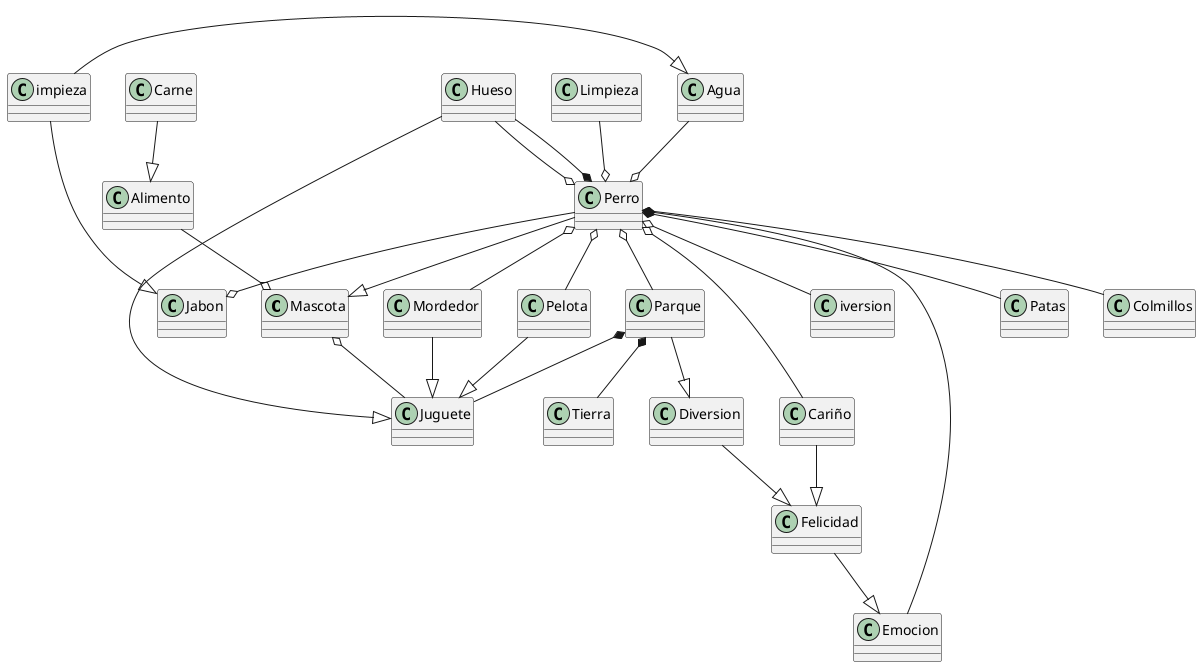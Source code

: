 @startuml Mascota 
class Mascota 
class Carne
class Juguete 
class Alimento
class Pelota 
class Perro 
class Patas 
class Colmillos
class Parque 
Class Hueso
class Diversion
class Felicidad
class Emocion
class Mordedor
class Cariño
class Limpieza
class Jabon
class Agua 
class Tierra



Alimento--o Mascota 
Mascota o-- Juguete 
Carne--|>Alimento
Pelota--|> Juguete 
Perro --|> Mascota
Perro o-- Pelota
Perro *-- Patas
Perro *-- Colmillos
Perro *--Emocion
Felicidad --|> Emocion
Perro o--Parque
Perro o--Diversion
Parque --|> Diversion
Diversion --|>Felicidad
Parque *-- Juguete
Mordedor --|> Juguete
Perro o-- Mordedor
Perro o-- Cariño
Cariño --|> Felicidad
Hueso--o Perro
Hueso --|>Juguete
Hueso --* Perro 
Limpieza --o Perro 
Agua --o Perro
Jabon <|--Limpieza
Agua <|--Limpieza
Perro--o Jabon
Parque *-- Tierra





@enduml 
